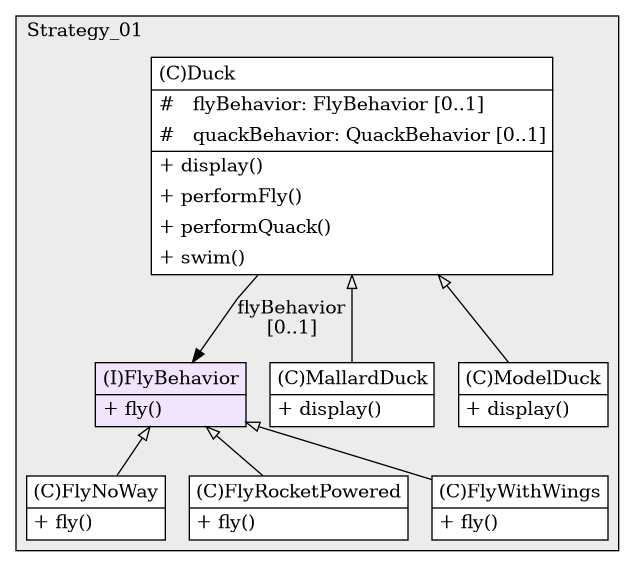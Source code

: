@startuml

/' diagram meta data start
config=StructureConfiguration;
{
  "projectClassification": {
    "searchMode": "OpenProject", // OpenProject, AllProjects
    "includedProjects": "",
    "pathEndKeywords": "*.impl",
    "isClientPath": "",
    "isClientName": "",
    "isTestPath": "",
    "isTestName": "",
    "isMappingPath": "",
    "isMappingName": "",
    "isDataAccessPath": "",
    "isDataAccessName": "",
    "isDataStructurePath": "",
    "isDataStructureName": "",
    "isInterfaceStructuresPath": "",
    "isInterfaceStructuresName": "",
    "isEntryPointPath": "",
    "isEntryPointName": "",
    "treatFinalFieldsAsMandatory": false
  },
  "graphRestriction": {
    "classPackageExcludeFilter": "",
    "classPackageIncludeFilter": "",
    "classNameExcludeFilter": "",
    "classNameIncludeFilter": "",
    "methodNameExcludeFilter": "",
    "methodNameIncludeFilter": "",
    "removeByInheritance": "", // inheritance/annotation based filtering is done in a second step
    "removeByAnnotation": "",
    "removeByClassPackage": "", // cleanup the graph after inheritance/annotation based filtering is done
    "removeByClassName": "",
    "cutMappings": false,
    "cutEnum": true,
    "cutTests": true,
    "cutClient": true,
    "cutDataAccess": false,
    "cutInterfaceStructures": false,
    "cutDataStructures": false,
    "cutGetterAndSetter": true,
    "cutConstructors": true
  },
  "graphTraversal": {
    "forwardDepth": 6,
    "backwardDepth": 6,
    "classPackageExcludeFilter": "",
    "classPackageIncludeFilter": "",
    "classNameExcludeFilter": "",
    "classNameIncludeFilter": "",
    "methodNameExcludeFilter": "",
    "methodNameIncludeFilter": "",
    "hideMappings": false,
    "hideDataStructures": false,
    "hidePrivateMethods": true,
    "hideInterfaceCalls": true, // indirection: implementation -> interface (is hidden) -> implementation
    "onlyShowApplicationEntryPoints": false, // root node is included
    "useMethodCallsForStructureDiagram": "ForwardOnly" // ForwardOnly, BothDirections, No
  },
  "details": {
    "aggregation": "GroupByClass", // ByClass, GroupByClass, None
    "showClassGenericTypes": true,
    "showMethods": true,
    "showMethodParameterNames": true,
    "showMethodParameterTypes": true,
    "showMethodReturnType": true,
    "showPackageLevels": 2,
    "showDetailedClassStructure": true
  },
  "rootClass": "Strategy_01.FlyBehavior",
  "extensionCallbackMethod": "" // qualified.class.name#methodName - signature: public static String method(String)
}
diagram meta data end '/



digraph g {
    rankdir="TB"
    splines=polyline
    

'nodes 
subgraph cluster_80270893 { 
   	label=Strategy_01
	labeljust=l
	fillcolor="#ececec"
	style=filled
   
   Duck80270893[
	label=<<TABLE BORDER="1" CELLBORDER="0" CELLPADDING="4" CELLSPACING="0">
<TR><TD ALIGN="LEFT" >(C)Duck</TD></TR>
<HR/>
<TR><TD ALIGN="LEFT" >#   flyBehavior: FlyBehavior [0..1]</TD></TR>
<TR><TD ALIGN="LEFT" >#   quackBehavior: QuackBehavior [0..1]</TD></TR>
<HR/>
<TR><TD ALIGN="LEFT" >+ display()</TD></TR>
<TR><TD ALIGN="LEFT" >+ performFly()</TD></TR>
<TR><TD ALIGN="LEFT" >+ performQuack()</TD></TR>
<TR><TD ALIGN="LEFT" >+ swim()</TD></TR>
</TABLE>>
	style=filled
	margin=0
	shape=plaintext
	fillcolor="#FFFFFF"
];

FlyBehavior80270893[
	label=<<TABLE BORDER="1" CELLBORDER="0" CELLPADDING="4" CELLSPACING="0">
<TR><TD ALIGN="LEFT" >(I)FlyBehavior</TD></TR>
<HR/>
<TR><TD ALIGN="LEFT" >+ fly()</TD></TR>
</TABLE>>
	style=filled
	margin=0
	shape=plaintext
	fillcolor="#F1E5FD"
];

FlyNoWay80270893[
	label=<<TABLE BORDER="1" CELLBORDER="0" CELLPADDING="4" CELLSPACING="0">
<TR><TD ALIGN="LEFT" >(C)FlyNoWay</TD></TR>
<HR/>
<TR><TD ALIGN="LEFT" >+ fly()</TD></TR>
</TABLE>>
	style=filled
	margin=0
	shape=plaintext
	fillcolor="#FFFFFF"
];

FlyRocketPowered80270893[
	label=<<TABLE BORDER="1" CELLBORDER="0" CELLPADDING="4" CELLSPACING="0">
<TR><TD ALIGN="LEFT" >(C)FlyRocketPowered</TD></TR>
<HR/>
<TR><TD ALIGN="LEFT" >+ fly()</TD></TR>
</TABLE>>
	style=filled
	margin=0
	shape=plaintext
	fillcolor="#FFFFFF"
];

FlyWithWings80270893[
	label=<<TABLE BORDER="1" CELLBORDER="0" CELLPADDING="4" CELLSPACING="0">
<TR><TD ALIGN="LEFT" >(C)FlyWithWings</TD></TR>
<HR/>
<TR><TD ALIGN="LEFT" >+ fly()</TD></TR>
</TABLE>>
	style=filled
	margin=0
	shape=plaintext
	fillcolor="#FFFFFF"
];

MallardDuck80270893[
	label=<<TABLE BORDER="1" CELLBORDER="0" CELLPADDING="4" CELLSPACING="0">
<TR><TD ALIGN="LEFT" >(C)MallardDuck</TD></TR>
<HR/>
<TR><TD ALIGN="LEFT" >+ display()</TD></TR>
</TABLE>>
	style=filled
	margin=0
	shape=plaintext
	fillcolor="#FFFFFF"
];

ModelDuck80270893[
	label=<<TABLE BORDER="1" CELLBORDER="0" CELLPADDING="4" CELLSPACING="0">
<TR><TD ALIGN="LEFT" >(C)ModelDuck</TD></TR>
<HR/>
<TR><TD ALIGN="LEFT" >+ display()</TD></TR>
</TABLE>>
	style=filled
	margin=0
	shape=plaintext
	fillcolor="#FFFFFF"
];
} 

'edges    
Duck80270893 -> FlyBehavior80270893[label="flyBehavior
[0..1]"];
Duck80270893 -> MallardDuck80270893[arrowhead=none, arrowtail=empty, dir=both];
Duck80270893 -> ModelDuck80270893[arrowhead=none, arrowtail=empty, dir=both];
FlyBehavior80270893 -> FlyNoWay80270893[arrowhead=none, arrowtail=empty, dir=both];
FlyBehavior80270893 -> FlyRocketPowered80270893[arrowhead=none, arrowtail=empty, dir=both];
FlyBehavior80270893 -> FlyWithWings80270893[arrowhead=none, arrowtail=empty, dir=both];
    
}
@enduml
